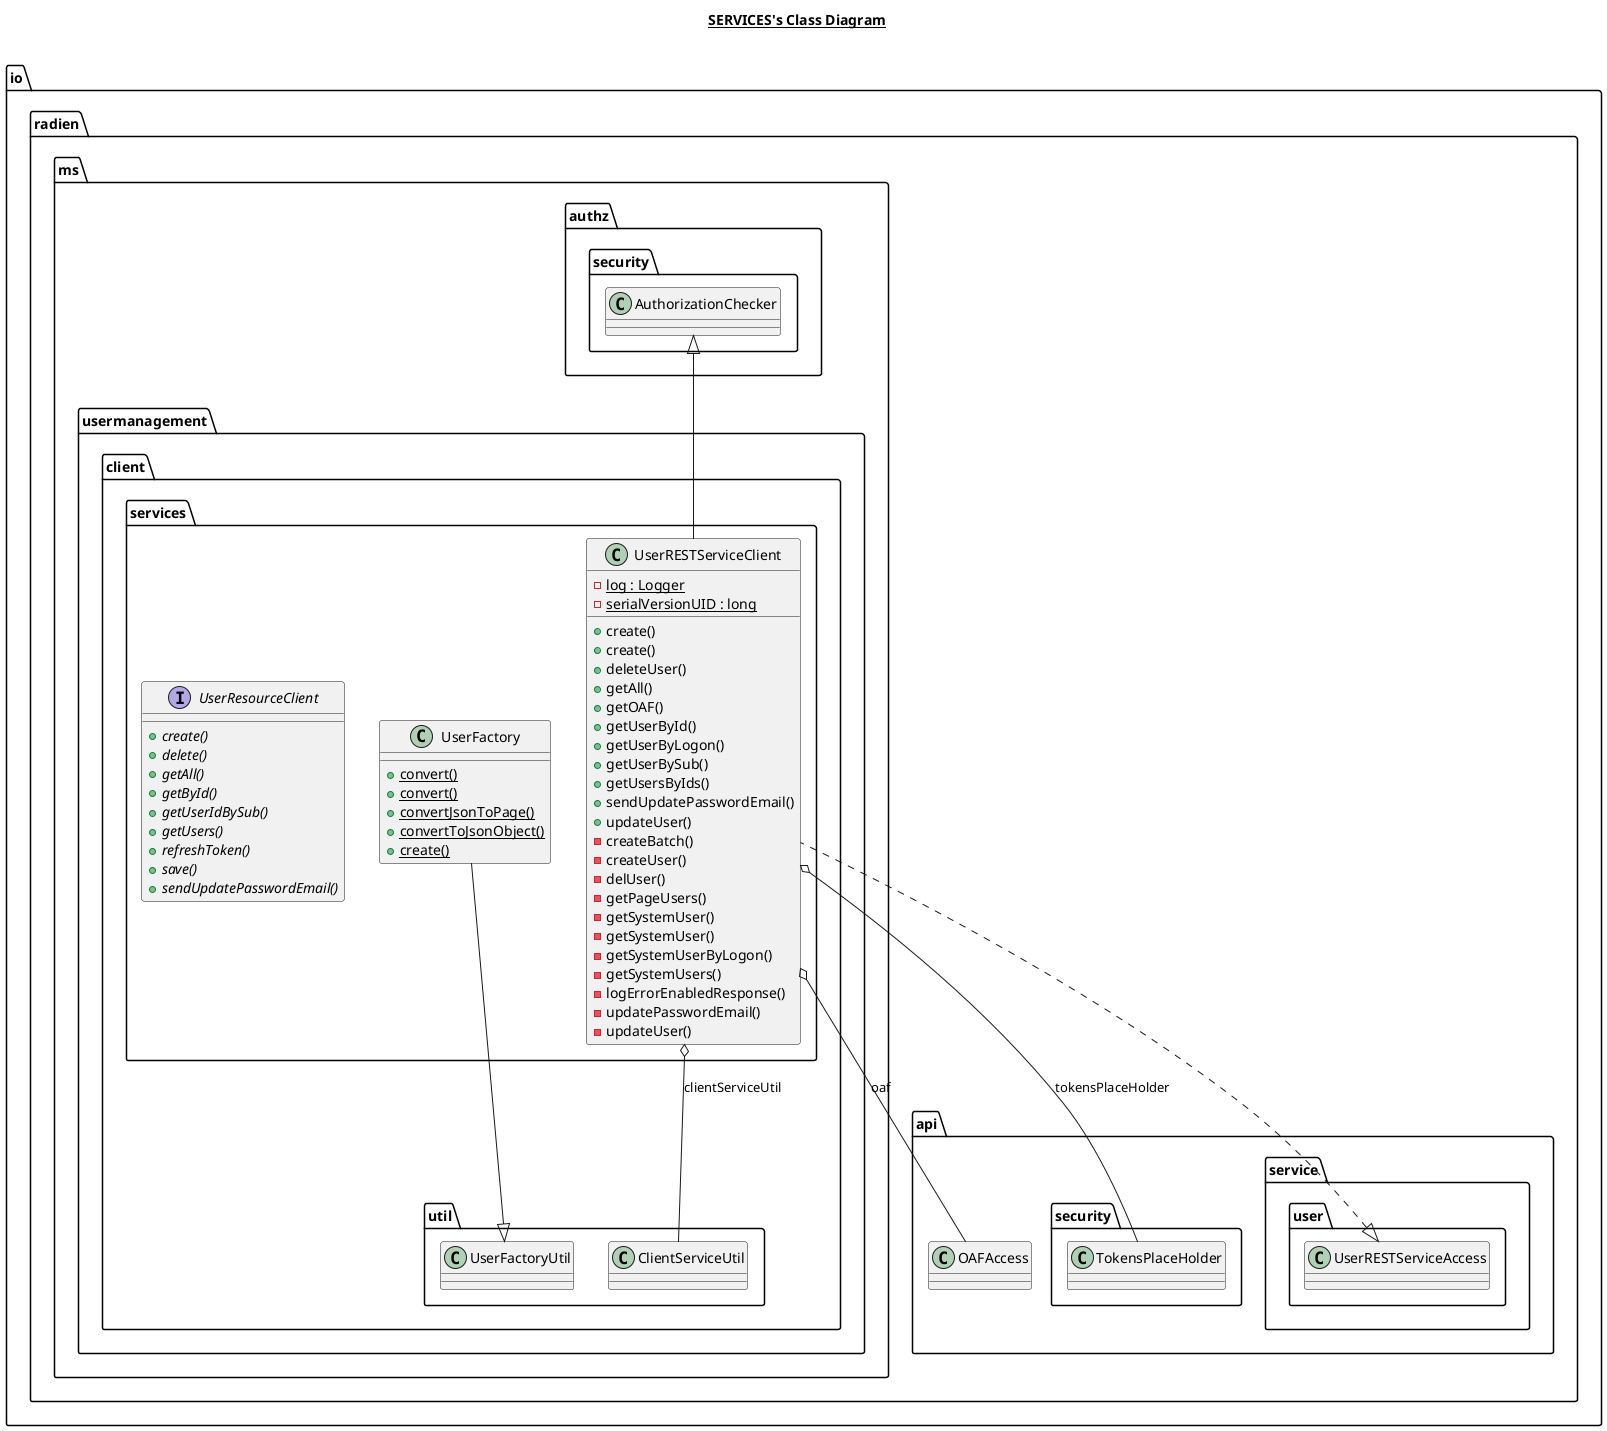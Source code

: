 @startuml

title __SERVICES's Class Diagram__\n

  namespace io.radien.ms.usermanagement.client {
    namespace services {
      class io.radien.ms.usermanagement.client.services.UserFactory {
          {static} + convert()
          {static} + convert()
          {static} + convertJsonToPage()
          {static} + convertToJsonObject()
          {static} + create()
      }
    }
  }
  

  namespace io.radien.ms.usermanagement.client {
    namespace services {
      class io.radien.ms.usermanagement.client.services.UserRESTServiceClient {
          {static} - log : Logger
          {static} - serialVersionUID : long
          + create()
          + create()
          + deleteUser()
          + getAll()
          + getOAF()
          + getUserById()
          + getUserByLogon()
          + getUserBySub()
          + getUsersByIds()
          + sendUpdatePasswordEmail()
          + updateUser()
          - createBatch()
          - createUser()
          - delUser()
          - getPageUsers()
          - getSystemUser()
          - getSystemUser()
          - getSystemUserByLogon()
          - getSystemUsers()
          - logErrorEnabledResponse()
          - updatePasswordEmail()
          - updateUser()
      }
    }
  }
  

  namespace io.radien.ms.usermanagement.client {
    namespace services {
      interface io.radien.ms.usermanagement.client.services.UserResourceClient {
          {abstract} + create()
          {abstract} + delete()
          {abstract} + getAll()
          {abstract} + getById()
          {abstract} + getUserIdBySub()
          {abstract} + getUsers()
          {abstract} + refreshToken()
          {abstract} + save()
          {abstract} + sendUpdatePasswordEmail()
      }
    }
  }
  

  io.radien.ms.usermanagement.client.services.UserFactory -up-|> io.radien.ms.usermanagement.client.util.UserFactoryUtil
  io.radien.ms.usermanagement.client.services.UserRESTServiceClient .up.|> io.radien.api.service.user.UserRESTServiceAccess
  io.radien.ms.usermanagement.client.services.UserRESTServiceClient -up-|> io.radien.ms.authz.security.AuthorizationChecker
  io.radien.ms.usermanagement.client.services.UserRESTServiceClient o-- io.radien.ms.usermanagement.client.util.ClientServiceUtil : clientServiceUtil
  io.radien.ms.usermanagement.client.services.UserRESTServiceClient o-- io.radien.api.OAFAccess : oaf
  io.radien.ms.usermanagement.client.services.UserRESTServiceClient o-- io.radien.api.security.TokensPlaceHolder : tokensPlaceHolder







@enduml
